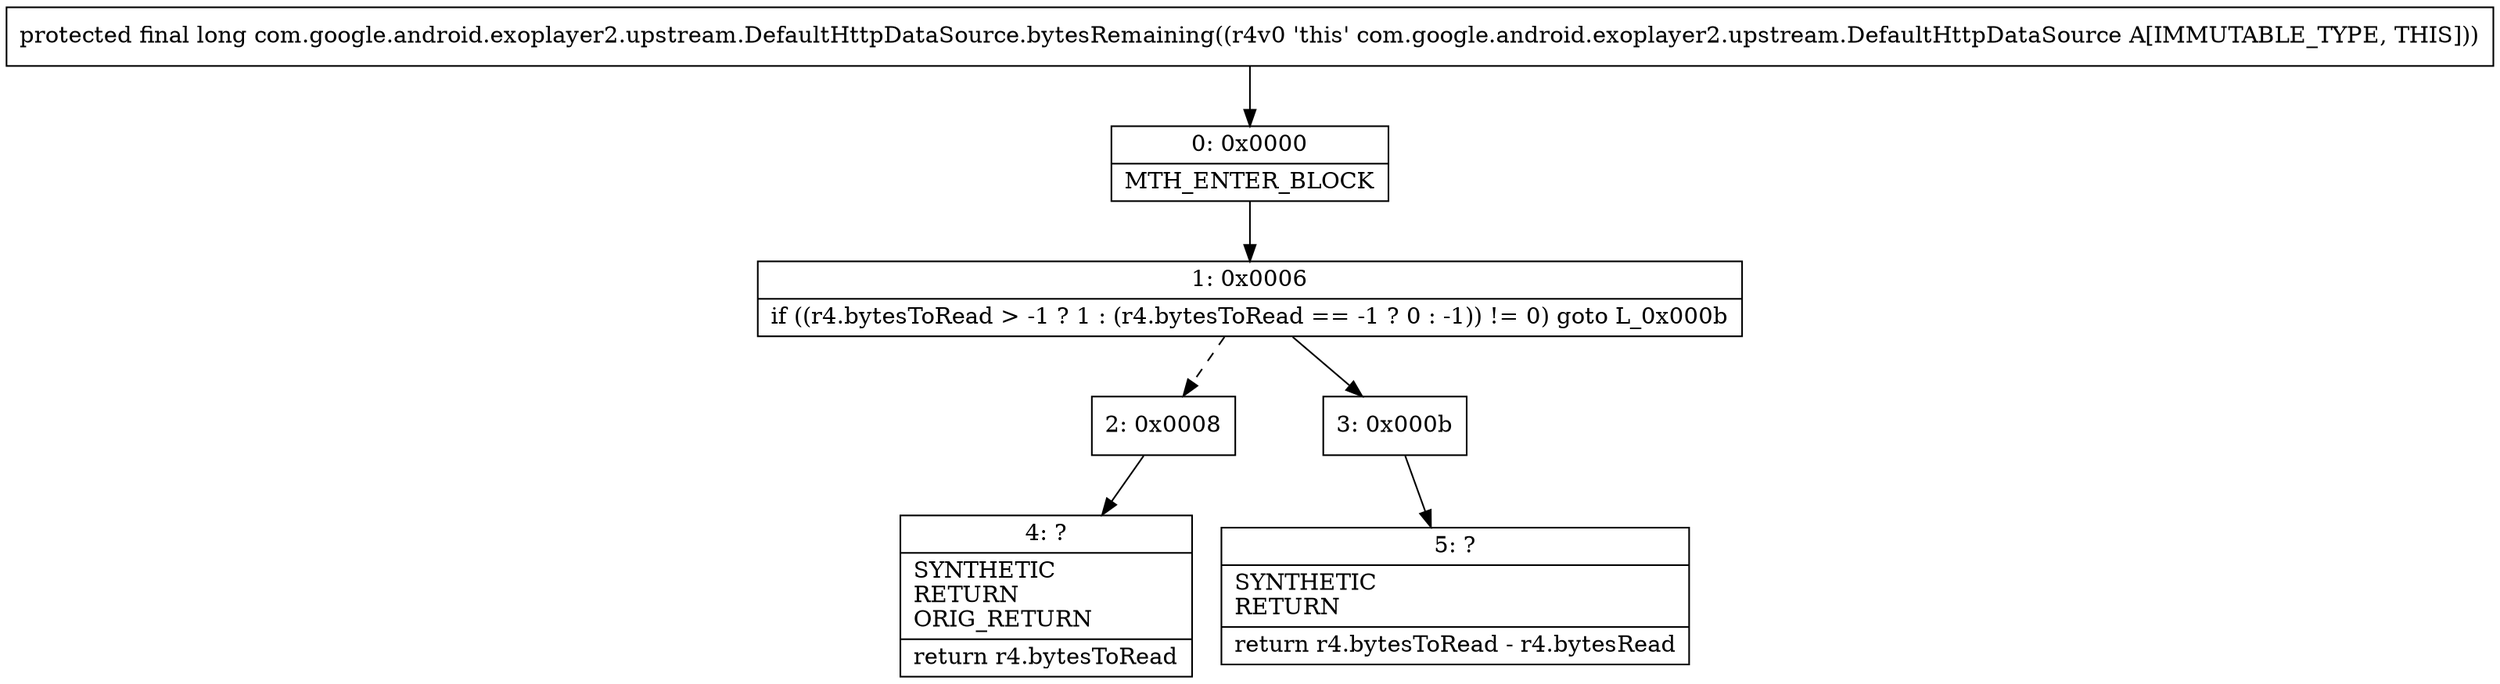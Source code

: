 digraph "CFG forcom.google.android.exoplayer2.upstream.DefaultHttpDataSource.bytesRemaining()J" {
Node_0 [shape=record,label="{0\:\ 0x0000|MTH_ENTER_BLOCK\l}"];
Node_1 [shape=record,label="{1\:\ 0x0006|if ((r4.bytesToRead \> \-1 ? 1 : (r4.bytesToRead == \-1 ? 0 : \-1)) != 0) goto L_0x000b\l}"];
Node_2 [shape=record,label="{2\:\ 0x0008}"];
Node_3 [shape=record,label="{3\:\ 0x000b}"];
Node_4 [shape=record,label="{4\:\ ?|SYNTHETIC\lRETURN\lORIG_RETURN\l|return r4.bytesToRead\l}"];
Node_5 [shape=record,label="{5\:\ ?|SYNTHETIC\lRETURN\l|return r4.bytesToRead \- r4.bytesRead\l}"];
MethodNode[shape=record,label="{protected final long com.google.android.exoplayer2.upstream.DefaultHttpDataSource.bytesRemaining((r4v0 'this' com.google.android.exoplayer2.upstream.DefaultHttpDataSource A[IMMUTABLE_TYPE, THIS])) }"];
MethodNode -> Node_0;
Node_0 -> Node_1;
Node_1 -> Node_2[style=dashed];
Node_1 -> Node_3;
Node_2 -> Node_4;
Node_3 -> Node_5;
}

